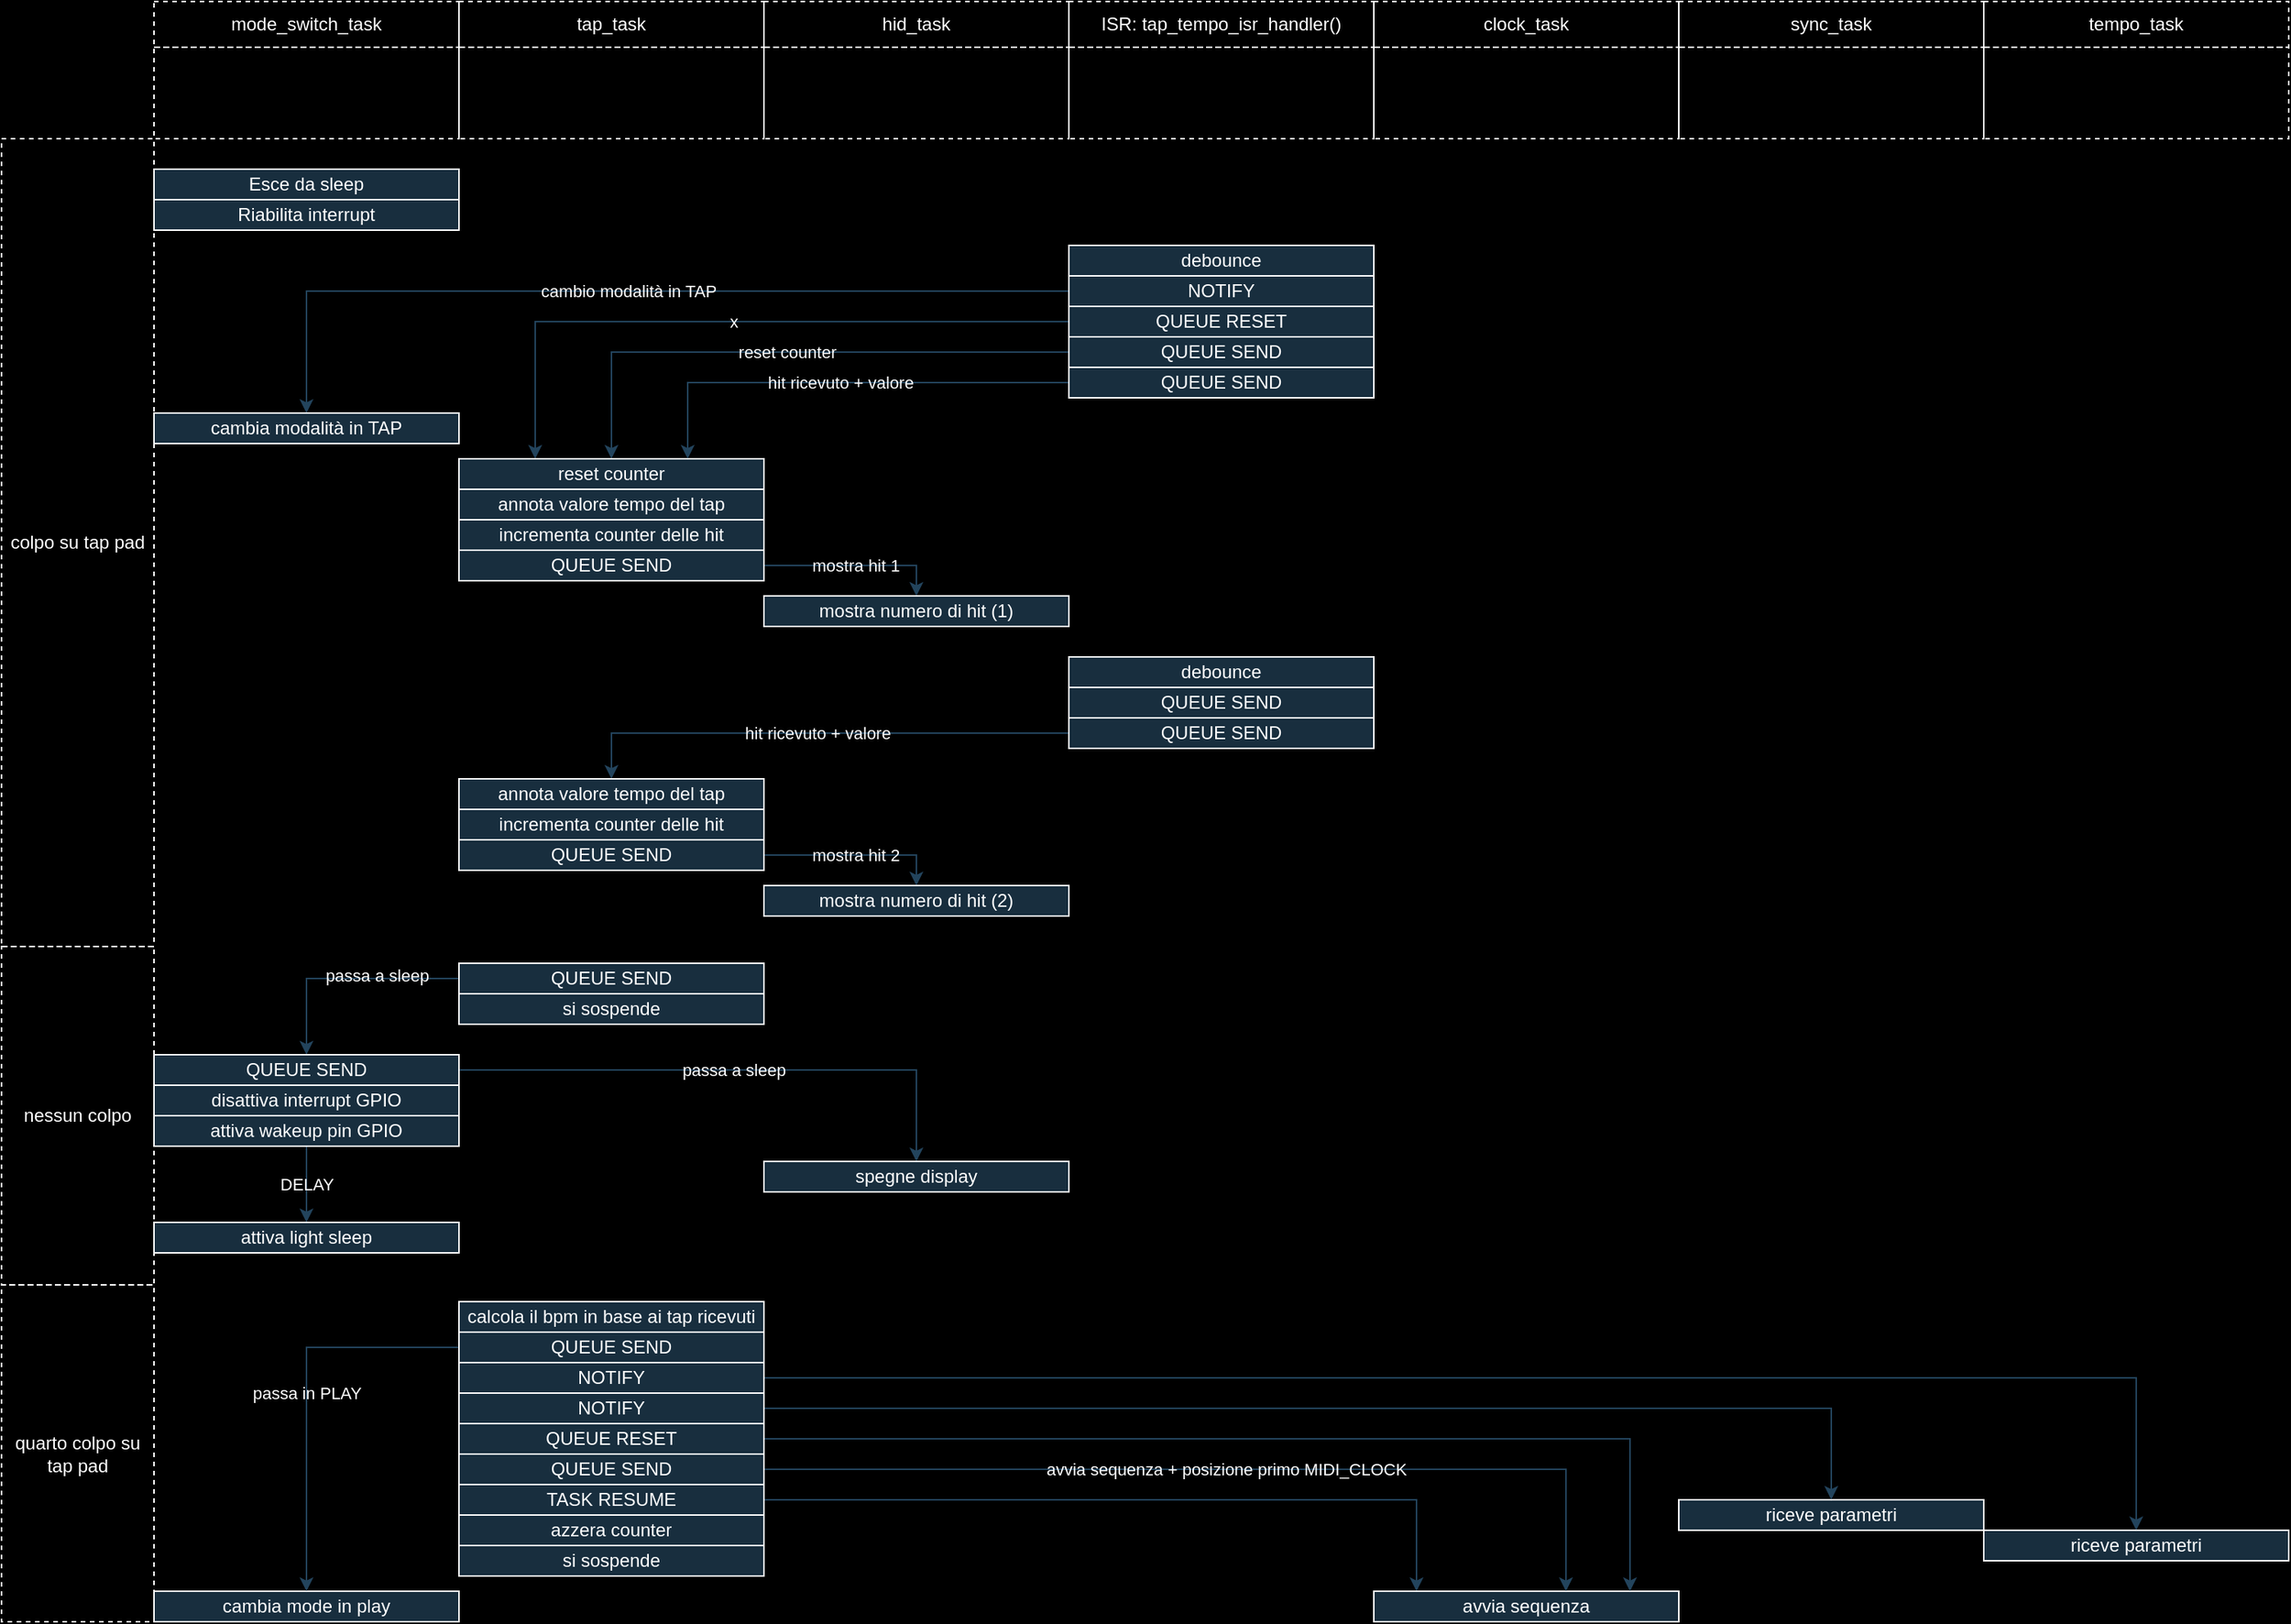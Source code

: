 <mxfile version="21.7.1" type="github">
  <diagram name="Page-1" id="I2XVdzow9aJ7vw_P53Os">
    <mxGraphModel dx="1660" dy="1613" grid="1" gridSize="10" guides="1" tooltips="1" connect="1" arrows="1" fold="1" page="1" pageScale="1" pageWidth="850" pageHeight="1100" background="#000000" math="0" shadow="0">
      <root>
        <mxCell id="0" />
        <mxCell id="1" parent="0" />
        <mxCell id="hhslKCSuNVBVUWtsOX8--3" value="&lt;div&gt;Riabilita interrupt&lt;br&gt;&lt;/div&gt;" style="rounded=0;whiteSpace=wrap;html=1;labelBackgroundColor=none;fillColor=#182E3E;strokeColor=#FFFFFF;fontColor=#FFFFFF;" parent="1" vertex="1">
          <mxGeometry x="-40" y="-100" width="200" height="20" as="geometry" />
        </mxCell>
        <mxCell id="hhslKCSuNVBVUWtsOX8--8" value="cambio modalità in TAP" style="edgeStyle=orthogonalEdgeStyle;rounded=0;orthogonalLoop=1;jettySize=auto;html=1;exitX=0;exitY=0.5;exitDx=0;exitDy=0;entryX=0.5;entryY=0;entryDx=0;entryDy=0;labelBackgroundColor=none;fontColor=#FFFFFF;strokeColor=#23445D;" parent="1" source="PhCDfMqtUbygox0qQyVL-4" target="hhslKCSuNVBVUWtsOX8--7" edge="1">
          <mxGeometry x="-0.001" relative="1" as="geometry">
            <mxPoint as="offset" />
            <mxPoint x="760" y="52.5" as="sourcePoint" />
          </mxGeometry>
        </mxCell>
        <mxCell id="hhslKCSuNVBVUWtsOX8--12" value="x" style="edgeStyle=orthogonalEdgeStyle;rounded=0;orthogonalLoop=1;jettySize=auto;html=1;exitX=0;exitY=0.5;exitDx=0;exitDy=0;entryX=0.25;entryY=0;entryDx=0;entryDy=0;labelBackgroundColor=none;fontColor=#FFFFFF;strokeColor=#23445D;" parent="1" source="PhCDfMqtUbygox0qQyVL-3" target="hhslKCSuNVBVUWtsOX8--5" edge="1">
          <mxGeometry relative="1" as="geometry">
            <mxPoint x="760" y="65" as="sourcePoint" />
          </mxGeometry>
        </mxCell>
        <mxCell id="hhslKCSuNVBVUWtsOX8--13" value="reset counter" style="edgeStyle=orthogonalEdgeStyle;rounded=0;orthogonalLoop=1;jettySize=auto;html=1;exitX=0;exitY=0.5;exitDx=0;exitDy=0;entryX=0.5;entryY=0;entryDx=0;entryDy=0;labelBackgroundColor=none;fontColor=#FFFFFF;strokeColor=#23445D;" parent="1" source="PhCDfMqtUbygox0qQyVL-5" target="hhslKCSuNVBVUWtsOX8--5" edge="1">
          <mxGeometry relative="1" as="geometry">
            <mxPoint x="760" y="77.5" as="sourcePoint" />
          </mxGeometry>
        </mxCell>
        <mxCell id="hhslKCSuNVBVUWtsOX8--17" value="mostra hit 1" style="edgeStyle=orthogonalEdgeStyle;rounded=0;orthogonalLoop=1;jettySize=auto;html=1;exitX=1;exitY=0.5;exitDx=0;exitDy=0;entryX=0.5;entryY=0;entryDx=0;entryDy=0;labelBackgroundColor=none;fontColor=#FFFFFF;strokeColor=#23445D;" parent="1" source="PhCDfMqtUbygox0qQyVL-10" target="hhslKCSuNVBVUWtsOX8--6" edge="1">
          <mxGeometry relative="1" as="geometry" />
        </mxCell>
        <mxCell id="hhslKCSuNVBVUWtsOX8--5" value="reset counter" style="rounded=0;whiteSpace=wrap;html=1;labelBackgroundColor=none;fillColor=#182E3E;strokeColor=#FFFFFF;fontColor=#FFFFFF;" parent="1" vertex="1">
          <mxGeometry x="160" y="70" width="200" height="20" as="geometry" />
        </mxCell>
        <mxCell id="hhslKCSuNVBVUWtsOX8--6" value="mostra numero di hit (1)" style="rounded=0;whiteSpace=wrap;html=1;labelBackgroundColor=none;fillColor=#182E3E;strokeColor=#FFFFFF;fontColor=#FFFFFF;" parent="1" vertex="1">
          <mxGeometry x="360" y="160" width="200" height="20" as="geometry" />
        </mxCell>
        <mxCell id="hhslKCSuNVBVUWtsOX8--7" value="cambia modalità in TAP" style="rounded=0;whiteSpace=wrap;html=1;labelBackgroundColor=none;fillColor=#182E3E;strokeColor=#FFFFFF;fontColor=#FFFFFF;" parent="1" vertex="1">
          <mxGeometry x="-40" y="40" width="200" height="20" as="geometry" />
        </mxCell>
        <mxCell id="hhslKCSuNVBVUWtsOX8--21" value="debounce" style="rounded=0;whiteSpace=wrap;html=1;labelBackgroundColor=none;fillColor=#182E3E;strokeColor=#FFFFFF;fontColor=#FFFFFF;" parent="1" vertex="1">
          <mxGeometry x="560" y="200" width="200" height="20" as="geometry" />
        </mxCell>
        <mxCell id="hhslKCSuNVBVUWtsOX8--22" value="mostra hit 2" style="edgeStyle=orthogonalEdgeStyle;rounded=0;orthogonalLoop=1;jettySize=auto;html=1;exitX=1;exitY=0.5;exitDx=0;exitDy=0;entryX=0.5;entryY=0;entryDx=0;entryDy=0;labelBackgroundColor=none;fontColor=#FFFFFF;strokeColor=#23445D;" parent="1" source="PhCDfMqtUbygox0qQyVL-16" target="hhslKCSuNVBVUWtsOX8--24" edge="1">
          <mxGeometry relative="1" as="geometry" />
        </mxCell>
        <mxCell id="hhslKCSuNVBVUWtsOX8--24" value="mostra numero di hit (2)" style="rounded=0;whiteSpace=wrap;html=1;labelBackgroundColor=none;fillColor=#182E3E;strokeColor=#FFFFFF;fontColor=#FFFFFF;" parent="1" vertex="1">
          <mxGeometry x="360" y="350" width="200" height="20" as="geometry" />
        </mxCell>
        <mxCell id="hhslKCSuNVBVUWtsOX8--28" style="edgeStyle=orthogonalEdgeStyle;rounded=0;orthogonalLoop=1;jettySize=auto;html=1;exitX=0;exitY=0.5;exitDx=0;exitDy=0;entryX=0.5;entryY=0;entryDx=0;entryDy=0;labelBackgroundColor=none;fontColor=#FFFFFF;strokeColor=#23445D;" parent="1" source="PhCDfMqtUbygox0qQyVL-20" target="hhslKCSuNVBVUWtsOX8--27" edge="1">
          <mxGeometry relative="1" as="geometry" />
        </mxCell>
        <mxCell id="KNY3QH7jCXh7m2xdBfdu-1" value="passa a sleep" style="edgeLabel;html=1;align=center;verticalAlign=middle;resizable=0;points=[];labelBackgroundColor=none;fontColor=#FFFFFF;" parent="hhslKCSuNVBVUWtsOX8--28" vertex="1" connectable="0">
          <mxGeometry x="-0.28" y="-2" relative="1" as="geometry">
            <mxPoint as="offset" />
          </mxGeometry>
        </mxCell>
        <mxCell id="hhslKCSuNVBVUWtsOX8--26" value="si sospende" style="rounded=0;whiteSpace=wrap;html=1;labelBackgroundColor=none;fillColor=#182E3E;strokeColor=#FFFFFF;fontColor=#FFFFFF;" parent="1" vertex="1">
          <mxGeometry x="160" y="421" width="200" height="20" as="geometry" />
        </mxCell>
        <mxCell id="hhslKCSuNVBVUWtsOX8--32" value="passa a sleep" style="edgeStyle=orthogonalEdgeStyle;rounded=0;orthogonalLoop=1;jettySize=auto;html=1;exitX=1;exitY=0.5;exitDx=0;exitDy=0;entryX=0.5;entryY=0;entryDx=0;entryDy=0;labelBackgroundColor=none;fontColor=#FFFFFF;strokeColor=#23445D;" parent="1" source="hhslKCSuNVBVUWtsOX8--27" target="hhslKCSuNVBVUWtsOX8--29" edge="1">
          <mxGeometry relative="1" as="geometry" />
        </mxCell>
        <mxCell id="hhslKCSuNVBVUWtsOX8--27" value="QUEUE SEND" style="rounded=0;whiteSpace=wrap;html=1;labelBackgroundColor=none;fillColor=#182E3E;strokeColor=#FFFFFF;fontColor=#FFFFFF;" parent="1" vertex="1">
          <mxGeometry x="-40" y="461" width="200" height="20" as="geometry" />
        </mxCell>
        <mxCell id="hhslKCSuNVBVUWtsOX8--29" value="spegne display" style="rounded=0;whiteSpace=wrap;html=1;labelBackgroundColor=none;fillColor=#182E3E;strokeColor=#FFFFFF;fontColor=#FFFFFF;" parent="1" vertex="1">
          <mxGeometry x="360" y="531" width="200" height="20" as="geometry" />
        </mxCell>
        <mxCell id="KNY3QH7jCXh7m2xdBfdu-22" style="edgeStyle=orthogonalEdgeStyle;rounded=0;orthogonalLoop=1;jettySize=auto;html=1;exitX=1;exitY=0.5;exitDx=0;exitDy=0;entryX=0.14;entryY=0;entryDx=0;entryDy=0;entryPerimeter=0;labelBackgroundColor=none;fontColor=#FFFFFF;strokeColor=#23445D;" parent="1" source="hhslKCSuNVBVUWtsOX8--35" target="hhslKCSuNVBVUWtsOX8--40" edge="1">
          <mxGeometry relative="1" as="geometry" />
        </mxCell>
        <mxCell id="hhslKCSuNVBVUWtsOX8--35" value="TASK RESUME" style="rounded=0;whiteSpace=wrap;html=1;labelBackgroundColor=none;fillColor=#182E3E;strokeColor=#FFFFFF;fontColor=#FFFFFF;" parent="1" vertex="1">
          <mxGeometry x="160" y="743" width="200" height="20" as="geometry" />
        </mxCell>
        <mxCell id="hhslKCSuNVBVUWtsOX8--38" value="cambia mode in play" style="rounded=0;whiteSpace=wrap;html=1;labelBackgroundColor=none;fillColor=#182E3E;strokeColor=#FFFFFF;fontColor=#FFFFFF;" parent="1" vertex="1">
          <mxGeometry x="-40" y="813" width="200" height="20" as="geometry" />
        </mxCell>
        <mxCell id="hhslKCSuNVBVUWtsOX8--40" value="avvia sequenza" style="rounded=0;whiteSpace=wrap;html=1;points=[[0,0,0,0,0],[0,0.25,0,0,0],[0,0.5,0,0,0],[0,0.75,0,0,0],[0,1,0,0,0],[0.14,0,0,0,0],[0.25,1,0,0,0],[0.38,0,0,0,0],[0.5,1,0,0,0],[0.63,0,0,0,0],[0.75,1,0,0,0],[0.84,0,0,0,0],[1,0,0,0,0],[1,0.25,0,0,0],[1,0.5,0,0,0],[1,0.75,0,0,0],[1,1,0,0,0]];labelBackgroundColor=none;fillColor=#182E3E;strokeColor=#FFFFFF;fontColor=#FFFFFF;" parent="1" vertex="1">
          <mxGeometry x="760" y="813" width="200" height="20" as="geometry" />
        </mxCell>
        <mxCell id="hhslKCSuNVBVUWtsOX8--44" value="riceve parametri" style="rounded=0;whiteSpace=wrap;html=1;labelBackgroundColor=none;fillColor=#182E3E;strokeColor=#FFFFFF;fontColor=#FFFFFF;" parent="1" vertex="1">
          <mxGeometry x="960" y="753" width="200" height="20" as="geometry" />
        </mxCell>
        <mxCell id="hhslKCSuNVBVUWtsOX8--45" value="riceve parametri" style="rounded=0;whiteSpace=wrap;html=1;labelBackgroundColor=none;fillColor=#182E3E;strokeColor=#FFFFFF;fontColor=#FFFFFF;" parent="1" vertex="1">
          <mxGeometry x="1160" y="773" width="200" height="20" as="geometry" />
        </mxCell>
        <mxCell id="PhCDfMqtUbygox0qQyVL-2" value="debounce" style="rounded=0;whiteSpace=wrap;html=1;labelBackgroundColor=none;fillColor=#182E3E;strokeColor=#FFFFFF;fontColor=#FFFFFF;" parent="1" vertex="1">
          <mxGeometry x="560" y="-70" width="200" height="20" as="geometry" />
        </mxCell>
        <mxCell id="PhCDfMqtUbygox0qQyVL-3" value="QUEUE RESET" style="rounded=0;whiteSpace=wrap;html=1;labelBackgroundColor=none;fillColor=#182E3E;strokeColor=#FFFFFF;fontColor=#FFFFFF;" parent="1" vertex="1">
          <mxGeometry x="560" y="-30" width="200" height="20" as="geometry" />
        </mxCell>
        <mxCell id="PhCDfMqtUbygox0qQyVL-4" value="NOTIFY" style="rounded=0;whiteSpace=wrap;html=1;labelBackgroundColor=none;fillColor=#182E3E;strokeColor=#FFFFFF;fontColor=#FFFFFF;" parent="1" vertex="1">
          <mxGeometry x="560" y="-50" width="200" height="20" as="geometry" />
        </mxCell>
        <mxCell id="PhCDfMqtUbygox0qQyVL-5" value="QUEUE SEND" style="rounded=0;whiteSpace=wrap;html=1;labelBackgroundColor=none;fillColor=#182E3E;strokeColor=#FFFFFF;fontColor=#FFFFFF;" parent="1" vertex="1">
          <mxGeometry x="560" y="-10" width="200" height="20" as="geometry" />
        </mxCell>
        <mxCell id="PhCDfMqtUbygox0qQyVL-7" value="hit ricevuto + valore" style="edgeStyle=orthogonalEdgeStyle;rounded=0;orthogonalLoop=1;jettySize=auto;html=1;exitX=0;exitY=0.5;exitDx=0;exitDy=0;entryX=0.75;entryY=0;entryDx=0;entryDy=0;labelBackgroundColor=none;fontColor=#FFFFFF;strokeColor=#23445D;" parent="1" source="PhCDfMqtUbygox0qQyVL-6" target="hhslKCSuNVBVUWtsOX8--5" edge="1">
          <mxGeometry relative="1" as="geometry" />
        </mxCell>
        <mxCell id="PhCDfMqtUbygox0qQyVL-6" value="QUEUE SEND" style="rounded=0;whiteSpace=wrap;html=1;labelBackgroundColor=none;fillColor=#182E3E;strokeColor=#FFFFFF;fontColor=#FFFFFF;" parent="1" vertex="1">
          <mxGeometry x="560" y="10" width="200" height="20" as="geometry" />
        </mxCell>
        <mxCell id="PhCDfMqtUbygox0qQyVL-8" value="annota valore tempo del tap" style="rounded=0;whiteSpace=wrap;html=1;labelBackgroundColor=none;fillColor=#182E3E;strokeColor=#FFFFFF;fontColor=#FFFFFF;" parent="1" vertex="1">
          <mxGeometry x="160" y="90" width="200" height="20" as="geometry" />
        </mxCell>
        <mxCell id="PhCDfMqtUbygox0qQyVL-9" value="incrementa counter delle hit" style="rounded=0;whiteSpace=wrap;html=1;labelBackgroundColor=none;fillColor=#182E3E;strokeColor=#FFFFFF;fontColor=#FFFFFF;" parent="1" vertex="1">
          <mxGeometry x="160" y="110" width="200" height="20" as="geometry" />
        </mxCell>
        <mxCell id="PhCDfMqtUbygox0qQyVL-10" value="QUEUE SEND" style="rounded=0;whiteSpace=wrap;html=1;labelBackgroundColor=none;fillColor=#182E3E;strokeColor=#FFFFFF;fontColor=#FFFFFF;" parent="1" vertex="1">
          <mxGeometry x="160" y="130" width="200" height="20" as="geometry" />
        </mxCell>
        <mxCell id="PhCDfMqtUbygox0qQyVL-12" value="QUEUE SEND" style="rounded=0;whiteSpace=wrap;html=1;labelBackgroundColor=none;fillColor=#182E3E;strokeColor=#FFFFFF;fontColor=#FFFFFF;" parent="1" vertex="1">
          <mxGeometry x="560" y="220" width="200" height="20" as="geometry" />
        </mxCell>
        <mxCell id="PhCDfMqtUbygox0qQyVL-30" value="hit ricevuto + valore" style="edgeStyle=orthogonalEdgeStyle;rounded=0;orthogonalLoop=1;jettySize=auto;html=1;exitX=0;exitY=0.5;exitDx=0;exitDy=0;entryX=0.5;entryY=0;entryDx=0;entryDy=0;labelBackgroundColor=none;fontColor=#FFFFFF;strokeColor=#23445D;" parent="1" source="PhCDfMqtUbygox0qQyVL-13" target="PhCDfMqtUbygox0qQyVL-14" edge="1">
          <mxGeometry relative="1" as="geometry" />
        </mxCell>
        <mxCell id="PhCDfMqtUbygox0qQyVL-13" value="QUEUE SEND" style="rounded=0;whiteSpace=wrap;html=1;labelBackgroundColor=none;fillColor=#182E3E;strokeColor=#FFFFFF;fontColor=#FFFFFF;" parent="1" vertex="1">
          <mxGeometry x="560" y="240" width="200" height="20" as="geometry" />
        </mxCell>
        <mxCell id="PhCDfMqtUbygox0qQyVL-14" value="annota valore tempo del tap" style="rounded=0;whiteSpace=wrap;html=1;labelBackgroundColor=none;fillColor=#182E3E;strokeColor=#FFFFFF;fontColor=#FFFFFF;" parent="1" vertex="1">
          <mxGeometry x="160" y="280" width="200" height="20" as="geometry" />
        </mxCell>
        <mxCell id="PhCDfMqtUbygox0qQyVL-15" value="incrementa counter delle hit" style="rounded=0;whiteSpace=wrap;html=1;labelBackgroundColor=none;fillColor=#182E3E;strokeColor=#FFFFFF;fontColor=#FFFFFF;" parent="1" vertex="1">
          <mxGeometry x="160" y="300" width="200" height="20" as="geometry" />
        </mxCell>
        <mxCell id="PhCDfMqtUbygox0qQyVL-16" value="QUEUE SEND" style="rounded=0;whiteSpace=wrap;html=1;labelBackgroundColor=none;fillColor=#182E3E;strokeColor=#FFFFFF;fontColor=#FFFFFF;" parent="1" vertex="1">
          <mxGeometry x="160" y="320" width="200" height="20" as="geometry" />
        </mxCell>
        <mxCell id="PhCDfMqtUbygox0qQyVL-17" value="&lt;div&gt;Esce da sleep&lt;/div&gt;" style="rounded=0;whiteSpace=wrap;html=1;labelBackgroundColor=none;fillColor=#182E3E;strokeColor=#FFFFFF;fontColor=#FFFFFF;" parent="1" vertex="1">
          <mxGeometry x="-40" y="-120" width="200" height="20" as="geometry" />
        </mxCell>
        <mxCell id="PhCDfMqtUbygox0qQyVL-20" value="QUEUE SEND" style="rounded=0;whiteSpace=wrap;html=1;labelBackgroundColor=none;fillColor=#182E3E;strokeColor=#FFFFFF;fontColor=#FFFFFF;" parent="1" vertex="1">
          <mxGeometry x="160" y="401" width="200" height="20" as="geometry" />
        </mxCell>
        <mxCell id="PhCDfMqtUbygox0qQyVL-22" value="disattiva interrupt GPIO" style="rounded=0;whiteSpace=wrap;html=1;labelBackgroundColor=none;fillColor=#182E3E;strokeColor=#FFFFFF;fontColor=#FFFFFF;" parent="1" vertex="1">
          <mxGeometry x="-40" y="481" width="200" height="20" as="geometry" />
        </mxCell>
        <mxCell id="KNY3QH7jCXh7m2xdBfdu-5" value="DELAY" style="edgeStyle=orthogonalEdgeStyle;rounded=0;orthogonalLoop=1;jettySize=auto;html=1;exitX=0.5;exitY=1;exitDx=0;exitDy=0;labelBackgroundColor=none;fontColor=#FFFFFF;strokeColor=#23445D;" parent="1" source="KNY3QH7jCXh7m2xdBfdu-2" target="KNY3QH7jCXh7m2xdBfdu-3" edge="1">
          <mxGeometry relative="1" as="geometry" />
        </mxCell>
        <mxCell id="KNY3QH7jCXh7m2xdBfdu-2" value="attiva wakeup pin GPIO" style="rounded=0;whiteSpace=wrap;html=1;labelBackgroundColor=none;fillColor=#182E3E;strokeColor=#FFFFFF;fontColor=#FFFFFF;" parent="1" vertex="1">
          <mxGeometry x="-40" y="501" width="200" height="20" as="geometry" />
        </mxCell>
        <mxCell id="KNY3QH7jCXh7m2xdBfdu-3" value="attiva light sleep" style="rounded=0;whiteSpace=wrap;html=1;labelBackgroundColor=none;fillColor=#182E3E;strokeColor=#FFFFFF;fontColor=#FFFFFF;" parent="1" vertex="1">
          <mxGeometry x="-40" y="571" width="200" height="20" as="geometry" />
        </mxCell>
        <mxCell id="KNY3QH7jCXh7m2xdBfdu-6" value="calcola il bpm in base ai tap ricevuti" style="rounded=0;whiteSpace=wrap;html=1;labelBackgroundColor=none;fillColor=#182E3E;strokeColor=#FFFFFF;fontColor=#FFFFFF;" parent="1" vertex="1">
          <mxGeometry x="160" y="623" width="200" height="20" as="geometry" />
        </mxCell>
        <mxCell id="KNY3QH7jCXh7m2xdBfdu-8" value="passa in PLAY" style="edgeStyle=orthogonalEdgeStyle;rounded=0;orthogonalLoop=1;jettySize=auto;html=1;exitX=0;exitY=0.5;exitDx=0;exitDy=0;labelBackgroundColor=none;fontColor=#FFFFFF;strokeColor=#23445D;" parent="1" source="KNY3QH7jCXh7m2xdBfdu-7" target="hhslKCSuNVBVUWtsOX8--38" edge="1">
          <mxGeometry relative="1" as="geometry" />
        </mxCell>
        <mxCell id="KNY3QH7jCXh7m2xdBfdu-7" value="QUEUE SEND" style="rounded=0;whiteSpace=wrap;html=1;labelBackgroundColor=none;fillColor=#182E3E;strokeColor=#FFFFFF;fontColor=#FFFFFF;" parent="1" vertex="1">
          <mxGeometry x="160" y="643" width="200" height="20" as="geometry" />
        </mxCell>
        <mxCell id="KNY3QH7jCXh7m2xdBfdu-25" style="edgeStyle=orthogonalEdgeStyle;rounded=0;orthogonalLoop=1;jettySize=auto;html=1;exitX=1;exitY=0.5;exitDx=0;exitDy=0;entryX=0.5;entryY=0;entryDx=0;entryDy=0;labelBackgroundColor=none;fontColor=default;strokeColor=#23445D;" parent="1" source="KNY3QH7jCXh7m2xdBfdu-10" target="hhslKCSuNVBVUWtsOX8--45" edge="1">
          <mxGeometry relative="1" as="geometry" />
        </mxCell>
        <mxCell id="KNY3QH7jCXh7m2xdBfdu-10" value="NOTIFY" style="rounded=0;whiteSpace=wrap;html=1;labelBackgroundColor=none;fillColor=#182E3E;strokeColor=#FFFFFF;fontColor=#FFFFFF;" parent="1" vertex="1">
          <mxGeometry x="160" y="663" width="200" height="20" as="geometry" />
        </mxCell>
        <mxCell id="KNY3QH7jCXh7m2xdBfdu-24" style="edgeStyle=orthogonalEdgeStyle;rounded=0;orthogonalLoop=1;jettySize=auto;html=1;exitX=1;exitY=0.5;exitDx=0;exitDy=0;entryX=0.5;entryY=0;entryDx=0;entryDy=0;labelBackgroundColor=none;fontColor=default;strokeColor=#23445D;" parent="1" source="KNY3QH7jCXh7m2xdBfdu-11" target="hhslKCSuNVBVUWtsOX8--44" edge="1">
          <mxGeometry relative="1" as="geometry" />
        </mxCell>
        <mxCell id="KNY3QH7jCXh7m2xdBfdu-11" value="NOTIFY" style="rounded=0;whiteSpace=wrap;html=1;labelBackgroundColor=none;fillColor=#182E3E;strokeColor=#FFFFFF;fontColor=#FFFFFF;" parent="1" vertex="1">
          <mxGeometry x="160" y="683" width="200" height="20" as="geometry" />
        </mxCell>
        <mxCell id="KNY3QH7jCXh7m2xdBfdu-16" style="edgeStyle=orthogonalEdgeStyle;rounded=0;orthogonalLoop=1;jettySize=auto;html=1;exitX=1;exitY=0.5;exitDx=0;exitDy=0;entryX=0.84;entryY=0;entryDx=0;entryDy=0;entryPerimeter=0;labelBackgroundColor=none;fontColor=default;strokeColor=#23445D;" parent="1" source="KNY3QH7jCXh7m2xdBfdu-12" target="hhslKCSuNVBVUWtsOX8--40" edge="1">
          <mxGeometry relative="1" as="geometry" />
        </mxCell>
        <mxCell id="KNY3QH7jCXh7m2xdBfdu-12" value="QUEUE RESET" style="rounded=0;whiteSpace=wrap;html=1;labelBackgroundColor=none;fillColor=#182E3E;strokeColor=#FFFFFF;fontColor=#FFFFFF;" parent="1" vertex="1">
          <mxGeometry x="160" y="703" width="200" height="20" as="geometry" />
        </mxCell>
        <mxCell id="KNY3QH7jCXh7m2xdBfdu-17" value="avvia sequenza + posizione primo MIDI_CLOCK" style="edgeStyle=orthogonalEdgeStyle;rounded=0;orthogonalLoop=1;jettySize=auto;html=1;exitX=1;exitY=0.5;exitDx=0;exitDy=0;entryX=0.63;entryY=0;entryDx=0;entryDy=0;entryPerimeter=0;labelBackgroundColor=none;fontColor=#FFFFFF;strokeColor=#23445D;" parent="1" source="KNY3QH7jCXh7m2xdBfdu-13" target="hhslKCSuNVBVUWtsOX8--40" edge="1">
          <mxGeometry relative="1" as="geometry" />
        </mxCell>
        <mxCell id="KNY3QH7jCXh7m2xdBfdu-13" value="QUEUE SEND" style="rounded=0;whiteSpace=wrap;html=1;labelBackgroundColor=none;fillColor=#182E3E;strokeColor=#FFFFFF;fontColor=#FFFFFF;" parent="1" vertex="1">
          <mxGeometry x="160" y="723" width="200" height="20" as="geometry" />
        </mxCell>
        <mxCell id="KNY3QH7jCXh7m2xdBfdu-20" value="si sospende" style="rounded=0;whiteSpace=wrap;html=1;labelBackgroundColor=none;fillColor=#182E3E;strokeColor=#FFFFFF;fontColor=#FFFFFF;" parent="1" vertex="1">
          <mxGeometry x="160" y="783" width="200" height="20" as="geometry" />
        </mxCell>
        <mxCell id="KNY3QH7jCXh7m2xdBfdu-23" value="azzera counter" style="rounded=0;whiteSpace=wrap;html=1;labelBackgroundColor=none;fillColor=#182E3E;strokeColor=#FFFFFF;fontColor=#FFFFFF;" parent="1" vertex="1">
          <mxGeometry x="160" y="763" width="200" height="20" as="geometry" />
        </mxCell>
        <mxCell id="KNY3QH7jCXh7m2xdBfdu-34" value="mode_switch_task" style="rounded=0;whiteSpace=wrap;html=1;labelBackgroundColor=none;fillColor=none;strokeColor=#FFFFFF;fontColor=#FFFFFF;dashed=1;" parent="1" vertex="1">
          <mxGeometry x="-40" y="-230" width="200" height="30" as="geometry" />
        </mxCell>
        <mxCell id="KNY3QH7jCXh7m2xdBfdu-37" value="tap_task" style="rounded=0;whiteSpace=wrap;html=1;labelBackgroundColor=none;fillColor=none;strokeColor=#FFFFFF;fontColor=#FFFFFF;dashed=1;" parent="1" vertex="1">
          <mxGeometry x="160" y="-230" width="200" height="30" as="geometry" />
        </mxCell>
        <mxCell id="KNY3QH7jCXh7m2xdBfdu-38" value="" style="rounded=0;whiteSpace=wrap;html=1;labelBackgroundColor=none;fillColor=none;strokeColor=#FFFFFF;fontColor=#FFFFFF;dashed=1;" parent="1" vertex="1">
          <mxGeometry x="360" y="-200" width="200" height="60" as="geometry" />
        </mxCell>
        <mxCell id="KNY3QH7jCXh7m2xdBfdu-39" value="hid_task" style="rounded=0;whiteSpace=wrap;html=1;labelBackgroundColor=none;fillColor=none;strokeColor=#FFFFFF;fontColor=#FFFFFF;dashed=1;" parent="1" vertex="1">
          <mxGeometry x="360" y="-230" width="200" height="30" as="geometry" />
        </mxCell>
        <mxCell id="KNY3QH7jCXh7m2xdBfdu-40" value="ISR: tap_tempo_isr_handler()" style="rounded=0;whiteSpace=wrap;html=1;labelBackgroundColor=none;fillColor=none;strokeColor=#FFFFFF;fontColor=#FFFFFF;dashed=1;" parent="1" vertex="1">
          <mxGeometry x="560" y="-230" width="200" height="30" as="geometry" />
        </mxCell>
        <mxCell id="KNY3QH7jCXh7m2xdBfdu-41" value="" style="rounded=0;whiteSpace=wrap;html=1;labelBackgroundColor=none;fillColor=none;strokeColor=#FFFFFF;fontColor=#FFFFFF;dashed=1;" parent="1" vertex="1">
          <mxGeometry x="160" y="-200" width="200" height="60" as="geometry" />
        </mxCell>
        <mxCell id="KNY3QH7jCXh7m2xdBfdu-42" value="colpo su tap pad" style="rounded=0;whiteSpace=wrap;html=1;labelBackgroundColor=none;fillColor=none;strokeColor=#FFFFFF;fontColor=#FFFFFF;dashed=1;" parent="1" vertex="1">
          <mxGeometry x="-140" y="-140" width="100" height="530" as="geometry" />
        </mxCell>
        <mxCell id="KNY3QH7jCXh7m2xdBfdu-43" value="" style="rounded=0;whiteSpace=wrap;html=1;labelBackgroundColor=none;fillColor=none;strokeColor=#FFFFFF;fontColor=#FFFFFF;dashed=1;" parent="1" vertex="1">
          <mxGeometry x="560" y="-200" width="200" height="60" as="geometry" />
        </mxCell>
        <mxCell id="KNY3QH7jCXh7m2xdBfdu-44" value="clock_task" style="rounded=0;whiteSpace=wrap;html=1;labelBackgroundColor=none;fillColor=none;strokeColor=#FFFFFF;fontColor=#FFFFFF;dashed=1;" parent="1" vertex="1">
          <mxGeometry x="760" y="-230" width="200" height="30" as="geometry" />
        </mxCell>
        <mxCell id="KNY3QH7jCXh7m2xdBfdu-45" value="" style="rounded=0;whiteSpace=wrap;html=1;labelBackgroundColor=none;fillColor=none;strokeColor=#FFFFFF;fontColor=#FFFFFF;dashed=1;" parent="1" vertex="1">
          <mxGeometry x="760" y="-200" width="200" height="60" as="geometry" />
        </mxCell>
        <mxCell id="KNY3QH7jCXh7m2xdBfdu-46" value="" style="rounded=0;whiteSpace=wrap;html=1;labelBackgroundColor=none;fillColor=none;strokeColor=#FFFFFF;fontColor=#FFFFFF;dashed=1;" parent="1" vertex="1">
          <mxGeometry x="960" y="-200" width="200" height="60" as="geometry" />
        </mxCell>
        <mxCell id="KNY3QH7jCXh7m2xdBfdu-48" value="" style="rounded=0;whiteSpace=wrap;html=1;labelBackgroundColor=none;fillColor=none;strokeColor=#FFFFFF;fontColor=#FFFFFF;dashed=1;" parent="1" vertex="1">
          <mxGeometry x="1160" y="-200" width="200" height="60" as="geometry" />
        </mxCell>
        <mxCell id="KNY3QH7jCXh7m2xdBfdu-49" value="tempo_task" style="rounded=0;whiteSpace=wrap;html=1;labelBackgroundColor=none;fillColor=none;strokeColor=#FFFFFF;fontColor=#FFFFFF;dashed=1;" parent="1" vertex="1">
          <mxGeometry x="1160" y="-230" width="200" height="30" as="geometry" />
        </mxCell>
        <mxCell id="KNY3QH7jCXh7m2xdBfdu-50" value="sync_task" style="rounded=0;whiteSpace=wrap;html=1;labelBackgroundColor=none;fillColor=none;strokeColor=#FFFFFF;fontColor=#FFFFFF;dashed=1;" parent="1" vertex="1">
          <mxGeometry x="960" y="-230" width="200" height="30" as="geometry" />
        </mxCell>
        <mxCell id="KNY3QH7jCXh7m2xdBfdu-53" value="" style="rounded=0;whiteSpace=wrap;html=1;labelBackgroundColor=none;fillColor=none;strokeColor=#FFFFFF;fontColor=#FFFFFF;dashed=1;" parent="1" vertex="1">
          <mxGeometry x="-40" y="-200" width="200" height="60" as="geometry" />
        </mxCell>
        <mxCell id="KNY3QH7jCXh7m2xdBfdu-54" value="nessun colpo" style="rounded=0;whiteSpace=wrap;html=1;labelBackgroundColor=none;fillColor=none;strokeColor=#FFFFFF;fontColor=#FFFFFF;dashed=1;" parent="1" vertex="1">
          <mxGeometry x="-140" y="390" width="100" height="222" as="geometry" />
        </mxCell>
        <mxCell id="KNY3QH7jCXh7m2xdBfdu-55" value="quarto colpo su tap pad" style="rounded=0;whiteSpace=wrap;html=1;labelBackgroundColor=none;fillColor=none;strokeColor=#FFFFFF;fontColor=#FFFFFF;dashed=1;" parent="1" vertex="1">
          <mxGeometry x="-140" y="612" width="100" height="221" as="geometry" />
        </mxCell>
      </root>
    </mxGraphModel>
  </diagram>
</mxfile>
